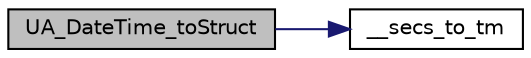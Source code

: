 digraph "UA_DateTime_toStruct"
{
  edge [fontname="Helvetica",fontsize="10",labelfontname="Helvetica",labelfontsize="10"];
  node [fontname="Helvetica",fontsize="10",shape=record];
  rankdir="LR";
  Node56 [label="UA_DateTime_toStruct",height=0.2,width=0.4,color="black", fillcolor="grey75", style="filled", fontcolor="black"];
  Node56 -> Node57 [color="midnightblue",fontsize="10",style="solid",fontname="Helvetica"];
  Node57 [label="__secs_to_tm",height=0.2,width=0.4,color="black", fillcolor="white", style="filled",URL="$dc/d11/3rd_party_2open62541_2open62541_8c.html#a4f9b275266fe943fbbafa8f2beecaa59"];
}

